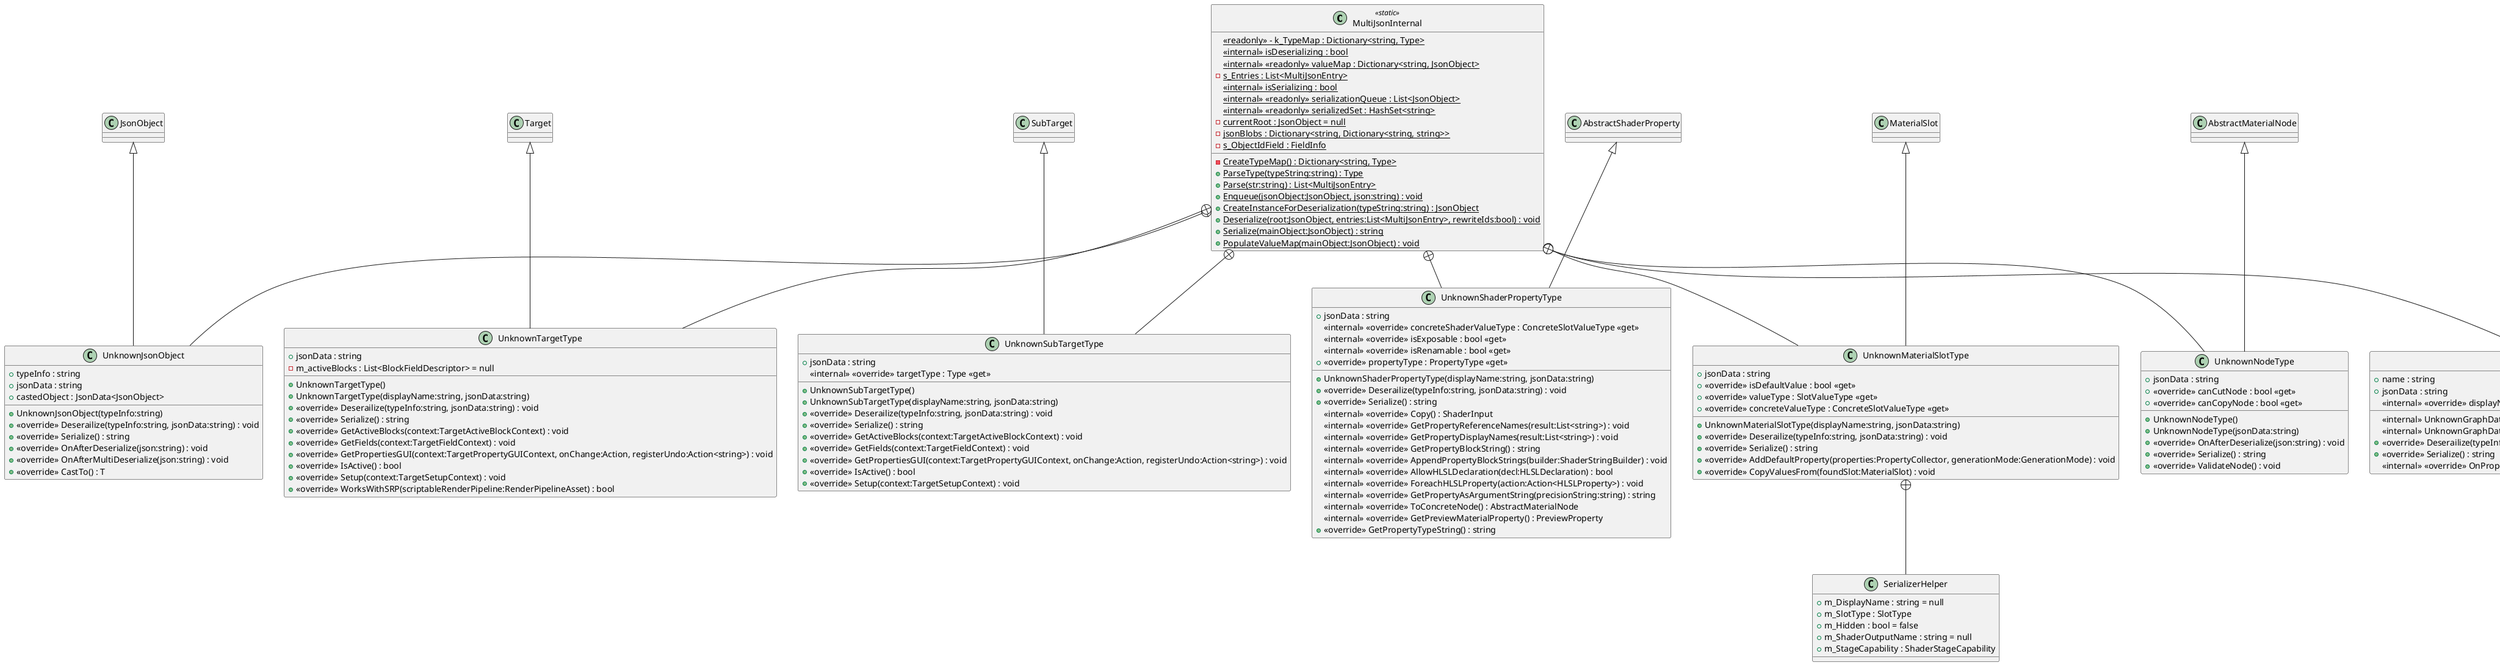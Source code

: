 @startuml
class MultiJsonInternal <<static>> {
    {static} <<readonly>> - k_TypeMap : Dictionary<string, Type>
    <<internal>> {static} isDeserializing : bool
    <<internal>> {static} <<readonly>> valueMap : Dictionary<string, JsonObject>
    {static} - s_Entries : List<MultiJsonEntry>
    <<internal>> {static} isSerializing : bool
    <<internal>> {static} <<readonly>> serializationQueue : List<JsonObject>
    <<internal>> {static} <<readonly>> serializedSet : HashSet<string>
    {static} - currentRoot : JsonObject = null
    {static} - jsonBlobs : Dictionary<string, Dictionary<string, string>>
    {static} - CreateTypeMap() : Dictionary<string, Type>
    + {static} ParseType(typeString:string) : Type
    + {static} Parse(str:string) : List<MultiJsonEntry>
    + {static} Enqueue(jsonObject:JsonObject, json:string) : void
    + {static} CreateInstanceForDeserialization(typeString:string) : JsonObject
    - {static} s_ObjectIdField : FieldInfo
    + {static} Deserialize(root:JsonObject, entries:List<MultiJsonEntry>, rewriteIds:bool) : void
    + {static} Serialize(mainObject:JsonObject) : string
    + {static} PopulateValueMap(mainObject:JsonObject) : void
}
class UnknownJsonObject {
    + typeInfo : string
    + jsonData : string
    + castedObject : JsonData<JsonObject>
    + UnknownJsonObject(typeInfo:string)
    + <<override>> Deserailize(typeInfo:string, jsonData:string) : void
    + <<override>> Serialize() : string
    + <<override>> OnAfterDeserialize(json:string) : void
    + <<override>> OnAfterMultiDeserialize(json:string) : void
    + <<override>> CastTo() : T
}
class UnknownTargetType {
    + jsonData : string
    + UnknownTargetType()
    - m_activeBlocks : List<BlockFieldDescriptor> = null
    + UnknownTargetType(displayName:string, jsonData:string)
    + <<override>> Deserailize(typeInfo:string, jsonData:string) : void
    + <<override>> Serialize() : string
    + <<override>> GetActiveBlocks(context:TargetActiveBlockContext) : void
    + <<override>> GetFields(context:TargetFieldContext) : void
    + <<override>> GetPropertiesGUI(context:TargetPropertyGUIContext, onChange:Action, registerUndo:Action<string>) : void
    + <<override>> IsActive() : bool
    + <<override>> Setup(context:TargetSetupContext) : void
    + <<override>> WorksWithSRP(scriptableRenderPipeline:RenderPipelineAsset) : bool
}
class UnknownSubTargetType {
    + jsonData : string
    + UnknownSubTargetType()
    + UnknownSubTargetType(displayName:string, jsonData:string)
    + <<override>> Deserailize(typeInfo:string, jsonData:string) : void
    + <<override>> Serialize() : string
    <<internal>> <<override>> targetType : Type <<get>>
    + <<override>> GetActiveBlocks(context:TargetActiveBlockContext) : void
    + <<override>> GetFields(context:TargetFieldContext) : void
    + <<override>> GetPropertiesGUI(context:TargetPropertyGUIContext, onChange:Action, registerUndo:Action<string>) : void
    + <<override>> IsActive() : bool
    + <<override>> Setup(context:TargetSetupContext) : void
}
class UnknownShaderPropertyType {
    + jsonData : string
    + UnknownShaderPropertyType(displayName:string, jsonData:string)
    + <<override>> Deserailize(typeInfo:string, jsonData:string) : void
    + <<override>> Serialize() : string
    <<internal>> <<override>> concreteShaderValueType : ConcreteSlotValueType <<get>>
    <<internal>> <<override>> isExposable : bool <<get>>
    <<internal>> <<override>> isRenamable : bool <<get>>
    <<internal>> <<override>> Copy() : ShaderInput
    + <<override>> propertyType : PropertyType <<get>>
    <<internal>> <<override>> GetPropertyReferenceNames(result:List<string>) : void
    <<internal>> <<override>> GetPropertyDisplayNames(result:List<string>) : void
    <<internal>> <<override>> GetPropertyBlockString() : string
    <<internal>> <<override>> AppendPropertyBlockStrings(builder:ShaderStringBuilder) : void
    <<internal>> <<override>> AllowHLSLDeclaration(decl:HLSLDeclaration) : bool
    <<internal>> <<override>> ForeachHLSLProperty(action:Action<HLSLProperty>) : void
    <<internal>> <<override>> GetPropertyAsArgumentString(precisionString:string) : string
    <<internal>> <<override>> ToConcreteNode() : AbstractMaterialNode
    <<internal>> <<override>> GetPreviewMaterialProperty() : PreviewProperty
    + <<override>> GetPropertyTypeString() : string
}
class UnknownMaterialSlotType {
    + jsonData : string
    + UnknownMaterialSlotType(displayName:string, jsonData:string)
    + <<override>> Deserailize(typeInfo:string, jsonData:string) : void
    + <<override>> Serialize() : string
    + <<override>> isDefaultValue : bool <<get>>
    + <<override>> valueType : SlotValueType <<get>>
    + <<override>> concreteValueType : ConcreteSlotValueType <<get>>
    + <<override>> AddDefaultProperty(properties:PropertyCollector, generationMode:GenerationMode) : void
    + <<override>> CopyValuesFrom(foundSlot:MaterialSlot) : void
}
class UnknownNodeType {
    + jsonData : string
    + UnknownNodeType()
    + UnknownNodeType(jsonData:string)
    + <<override>> OnAfterDeserialize(json:string) : void
    + <<override>> Serialize() : string
    + <<override>> ValidateNode() : void
    + <<override>> canCutNode : bool <<get>>
    + <<override>> canCopyNode : bool <<get>>
}
class UnknownGraphDataExtension {
    + name : string
    + jsonData : string
    <<internal>> <<override>> displayName : string <<get>>
    <<internal>> UnknownGraphDataExtension()
    <<internal>> UnknownGraphDataExtension(displayName:string, jsonData:string)
    + <<override>> Deserailize(typeInfo:string, jsonData:string) : void
    + <<override>> Serialize() : string
    <<internal>> <<override>> OnPropertiesGUI(context:VisualElement, onChange:Action, registerUndo:Action<string>, owner:GraphData) : void
}
class SerializerHelper {
    + m_DisplayName : string = null
    + m_SlotType : SlotType
    + m_Hidden : bool = false
    + m_ShaderOutputName : string = null
    + m_StageCapability : ShaderStageCapability
}
MultiJsonInternal +-- UnknownJsonObject
JsonObject <|-- UnknownJsonObject
MultiJsonInternal +-- UnknownTargetType
Target <|-- UnknownTargetType
MultiJsonInternal +-- UnknownSubTargetType
SubTarget <|-- UnknownSubTargetType
MultiJsonInternal +-- UnknownShaderPropertyType
AbstractShaderProperty <|-- UnknownShaderPropertyType
MultiJsonInternal +-- UnknownMaterialSlotType
MaterialSlot <|-- UnknownMaterialSlotType
MultiJsonInternal +-- UnknownNodeType
AbstractMaterialNode <|-- UnknownNodeType
MultiJsonInternal +-- UnknownGraphDataExtension
AbstractShaderGraphDataExtension <|-- UnknownGraphDataExtension
UnknownMaterialSlotType +-- SerializerHelper
@enduml
